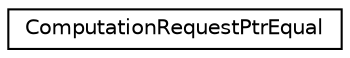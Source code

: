 digraph "Graphical Class Hierarchy"
{
  edge [fontname="Helvetica",fontsize="10",labelfontname="Helvetica",labelfontsize="10"];
  node [fontname="Helvetica",fontsize="10",shape=record];
  rankdir="LR";
  Node0 [label="ComputationRequestPtrEqual",height=0.2,width=0.4,color="black", fillcolor="white", style="filled",URL="$structkaldi_1_1nnet3_1_1ComputationRequestPtrEqual.html"];
}
